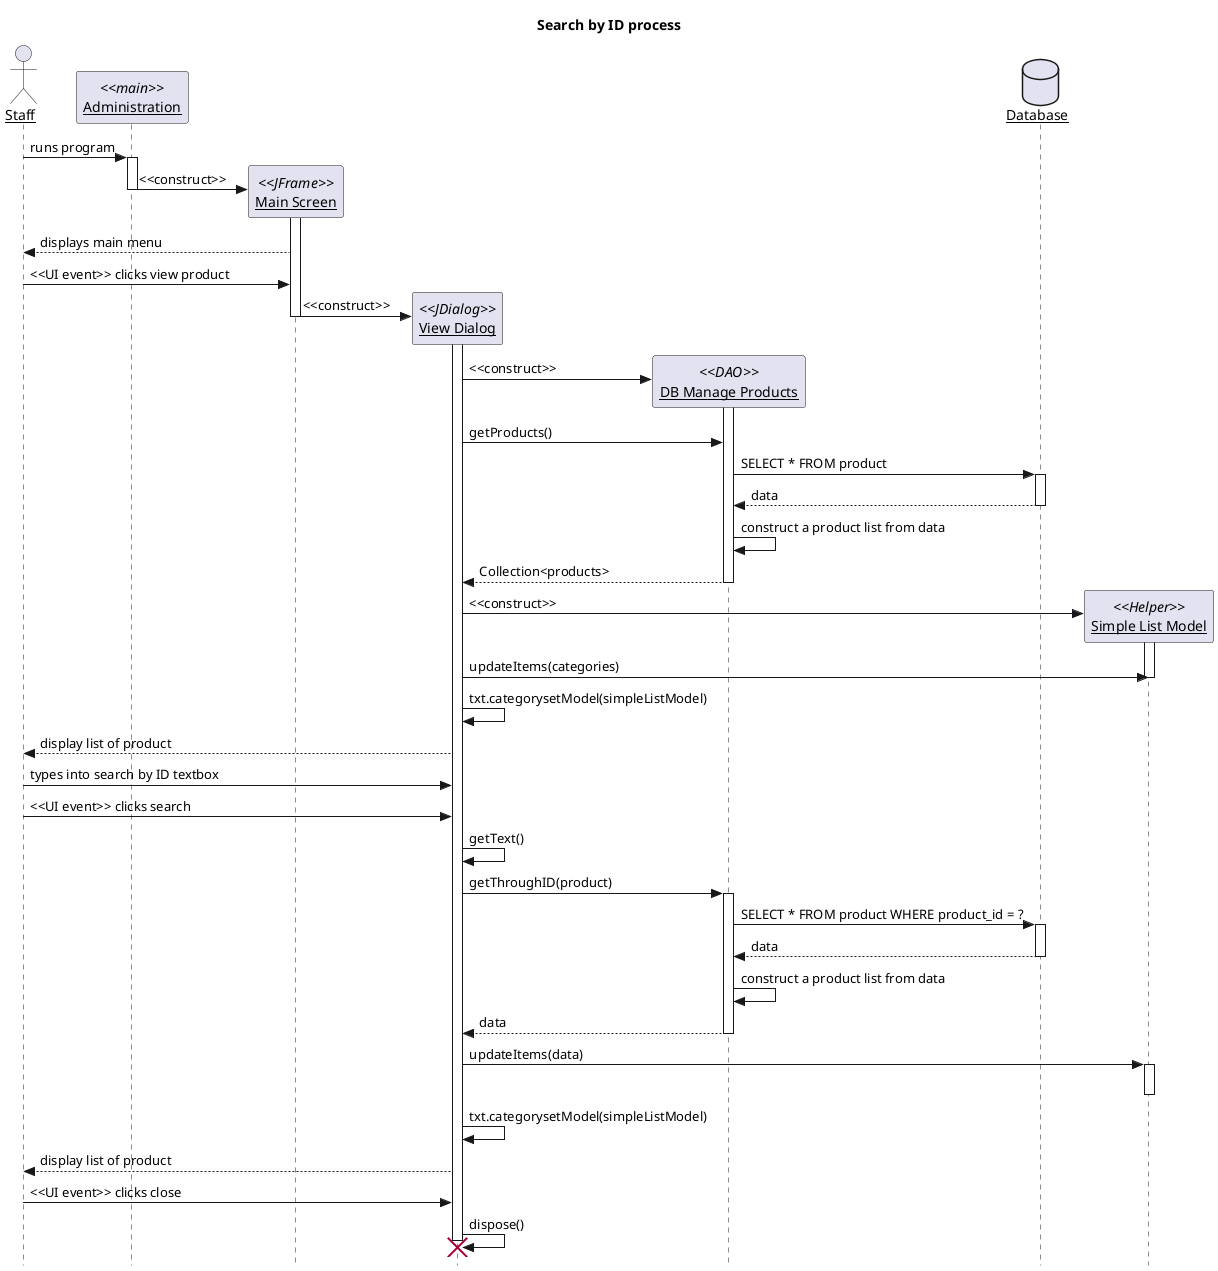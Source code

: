 @startuml product-viewer-sequence-diagram

skinparam guillemet false
skinparam classAttributeIconSize 0
skinparam linetype ortho
skinparam style strictuml
skinparam sequenceParticipant underline
hide circle

title Search by ID process

actor "Staff" as staff
participant "Administration" as admin <<main>>

staff -> admin: runs program
activate admin

create "Main Screen" as main <<JFrame>> 
admin -> main: <<construct>>
deactivate admin
activate main
main --> staff: displays main menu

staff -> main: <<UI event>> clicks view product

create "View Dialog" as dialog <<JDialog>>

main -> dialog: <<construct>>
deactivate main
create "DB Manage Products" as dao <<DAO>>
activate dialog
dialog -> dao: <<construct>>




activate dao
dialog->dao : getProducts()
database "Database" as db
dao -> db: SELECT * FROM product
activate db
dao<--db: data
deactivate db
dao->dao : construct a product list from data

dialog <-- dao: Collection<products>
deactivate dao




create "Simple List Model" as slm <<Helper>>
dialog -> slm: <<construct>>
activate slm
dialog-> slm: updateItems(categories)
deactivate slm
dialog -> dialog: txt.categorysetModel(simpleListModel)

staff <-- dialog: display list of product

staff->dialog : types into search by ID textbox
staff->dialog : <<UI event>> clicks search
dialog->dialog : getText()
dialog->dao : getThroughID(product)
activate dao
dao->db : SELECT * FROM product WHERE product_id = ?
activate db
dao<--db : data
deactivate db
dao->dao : construct a product list from data
dialog<--dao : data

deactivate dao

dialog-> slm: updateItems(data)
activate slm
deactivate slm
dialog -> dialog: txt.categorysetModel(simpleListModel)

staff <-- dialog: display list of product


staff -> dialog: <<UI event>> clicks close
dialog -> dialog: dispose()
destroy dialog

@enduml
